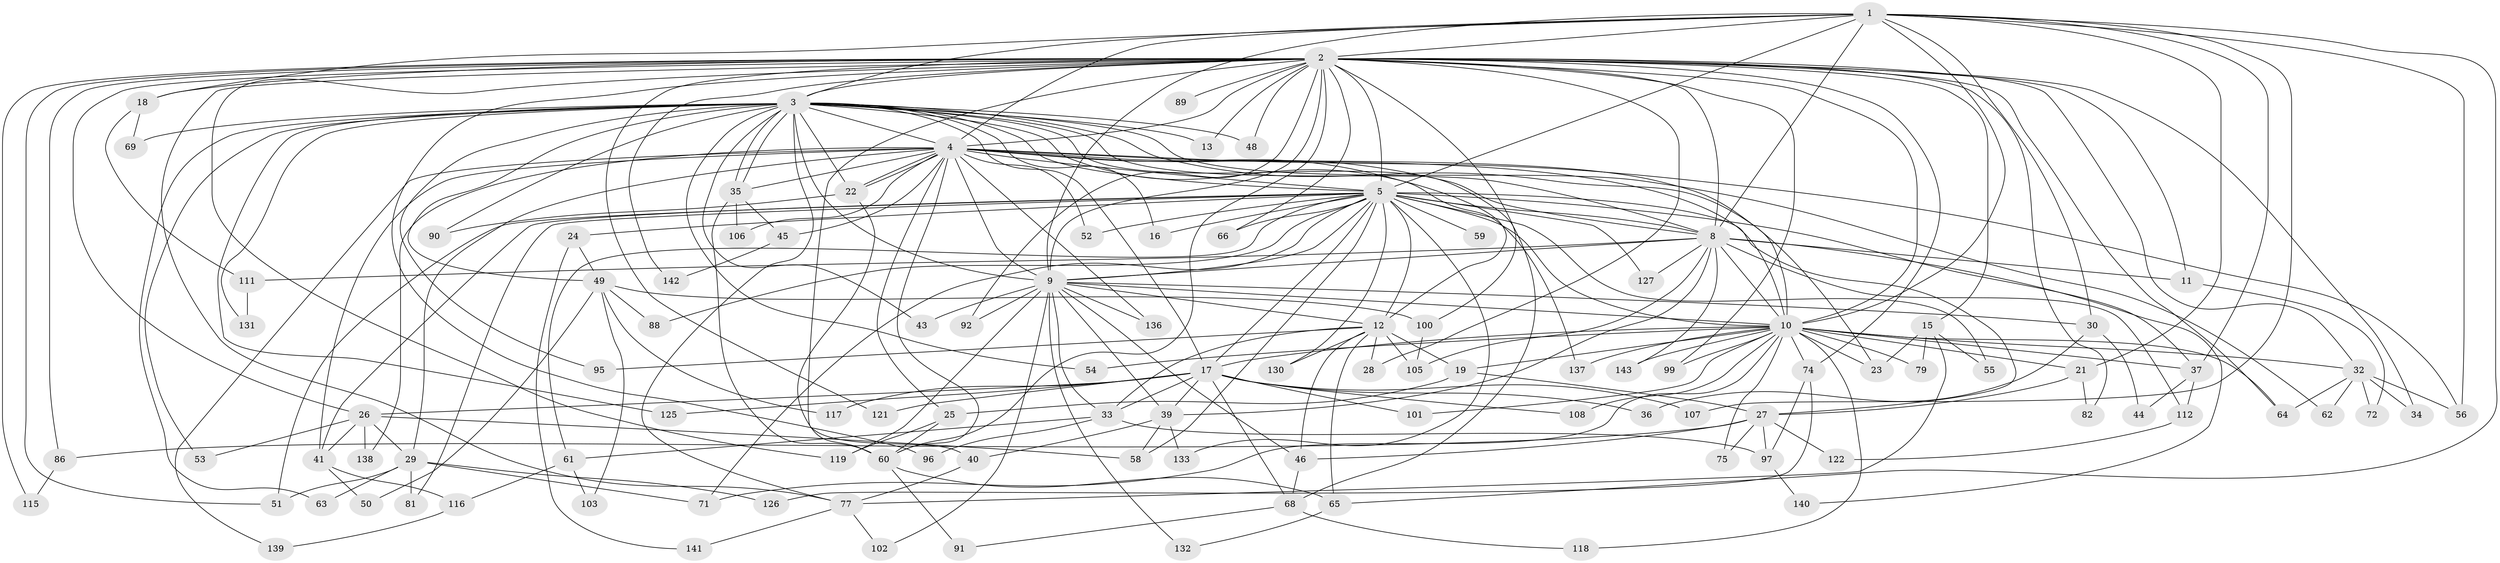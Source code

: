 // Generated by graph-tools (version 1.1) at 2025/23/03/03/25 07:23:41]
// undirected, 109 vertices, 252 edges
graph export_dot {
graph [start="1"]
  node [color=gray90,style=filled];
  1 [super="+20"];
  2 [super="+7"];
  3 [super="+42"];
  4 [super="+113"];
  5 [super="+6"];
  8 [super="+123"];
  9 [super="+47"];
  10 [super="+70"];
  11;
  12 [super="+14"];
  13;
  15 [super="+93"];
  16;
  17 [super="+129"];
  18;
  19;
  21;
  22 [super="+57"];
  23 [super="+73"];
  24;
  25 [super="+134"];
  26 [super="+31"];
  27 [super="+84"];
  28;
  29;
  30;
  32 [super="+94"];
  33 [super="+38"];
  34;
  35 [super="+83"];
  36;
  37 [super="+144"];
  39 [super="+87"];
  40;
  41 [super="+76"];
  43;
  44;
  45;
  46 [super="+85"];
  48;
  49 [super="+124"];
  50;
  51 [super="+98"];
  52;
  53;
  54;
  55;
  56;
  58 [super="+104"];
  59;
  60 [super="+67"];
  61;
  62;
  63;
  64 [super="+110"];
  65 [super="+78"];
  66;
  68 [super="+109"];
  69;
  71 [super="+120"];
  72;
  74 [super="+135"];
  75;
  77 [super="+80"];
  79;
  81;
  82;
  86;
  88;
  89;
  90;
  91;
  92;
  95;
  96;
  97;
  99;
  100;
  101;
  102;
  103;
  105 [super="+114"];
  106;
  107;
  108;
  111;
  112;
  115;
  116;
  117;
  118;
  119 [super="+128"];
  121;
  122;
  125;
  126;
  127;
  130;
  131;
  132;
  133;
  136;
  137;
  138;
  139;
  140;
  141;
  142;
  143;
  1 -- 2 [weight=3];
  1 -- 3;
  1 -- 4;
  1 -- 5 [weight=2];
  1 -- 8;
  1 -- 9;
  1 -- 10;
  1 -- 18;
  1 -- 21;
  1 -- 30;
  1 -- 37;
  1 -- 56;
  1 -- 107;
  1 -- 65;
  2 -- 3 [weight=2];
  2 -- 4 [weight=2];
  2 -- 5 [weight=4];
  2 -- 8 [weight=2];
  2 -- 9 [weight=2];
  2 -- 10 [weight=2];
  2 -- 11;
  2 -- 18;
  2 -- 28;
  2 -- 66;
  2 -- 86;
  2 -- 89 [weight=2];
  2 -- 92;
  2 -- 121;
  2 -- 74;
  2 -- 13;
  2 -- 142;
  2 -- 15;
  2 -- 77;
  2 -- 82;
  2 -- 26 [weight=2];
  2 -- 32;
  2 -- 96;
  2 -- 34;
  2 -- 99;
  2 -- 100;
  2 -- 40;
  2 -- 48;
  2 -- 51;
  2 -- 115;
  2 -- 119;
  2 -- 60;
  2 -- 64;
  3 -- 4;
  3 -- 5 [weight=2];
  3 -- 8;
  3 -- 9 [weight=2];
  3 -- 10;
  3 -- 12;
  3 -- 13;
  3 -- 16;
  3 -- 17 [weight=2];
  3 -- 35;
  3 -- 35;
  3 -- 43;
  3 -- 49 [weight=2];
  3 -- 62;
  3 -- 63;
  3 -- 68;
  3 -- 69;
  3 -- 90;
  3 -- 95;
  3 -- 131;
  3 -- 77;
  3 -- 48;
  3 -- 53;
  3 -- 54;
  3 -- 125;
  3 -- 22;
  4 -- 5 [weight=2];
  4 -- 8;
  4 -- 9;
  4 -- 10;
  4 -- 22;
  4 -- 22;
  4 -- 23;
  4 -- 25;
  4 -- 29;
  4 -- 45;
  4 -- 52;
  4 -- 56;
  4 -- 106;
  4 -- 136;
  4 -- 137;
  4 -- 138;
  4 -- 139;
  4 -- 60;
  4 -- 41;
  4 -- 35;
  5 -- 8 [weight=2];
  5 -- 9 [weight=2];
  5 -- 10 [weight=3];
  5 -- 12;
  5 -- 16;
  5 -- 17;
  5 -- 24 [weight=2];
  5 -- 37;
  5 -- 41;
  5 -- 55;
  5 -- 61;
  5 -- 66;
  5 -- 71;
  5 -- 81;
  5 -- 88;
  5 -- 127;
  5 -- 130;
  5 -- 133;
  5 -- 51;
  5 -- 52;
  5 -- 58;
  5 -- 59;
  5 -- 27;
  8 -- 9;
  8 -- 10 [weight=2];
  8 -- 11;
  8 -- 105;
  8 -- 111;
  8 -- 112;
  8 -- 127;
  8 -- 143;
  8 -- 140;
  8 -- 39;
  9 -- 10;
  9 -- 30;
  9 -- 39;
  9 -- 43;
  9 -- 46;
  9 -- 92;
  9 -- 102;
  9 -- 119;
  9 -- 132;
  9 -- 136;
  9 -- 12;
  9 -- 33;
  10 -- 19;
  10 -- 21;
  10 -- 32;
  10 -- 54;
  10 -- 64;
  10 -- 71;
  10 -- 74;
  10 -- 75;
  10 -- 79;
  10 -- 99;
  10 -- 108;
  10 -- 118;
  10 -- 137;
  10 -- 17;
  10 -- 101;
  10 -- 143;
  10 -- 37;
  10 -- 23;
  11 -- 72;
  12 -- 19;
  12 -- 33;
  12 -- 65;
  12 -- 95;
  12 -- 105;
  12 -- 130;
  12 -- 28;
  12 -- 46;
  15 -- 23;
  15 -- 55;
  15 -- 79;
  15 -- 77;
  17 -- 26;
  17 -- 33;
  17 -- 36;
  17 -- 39;
  17 -- 68;
  17 -- 101;
  17 -- 107;
  17 -- 108;
  17 -- 117;
  17 -- 121;
  17 -- 125;
  18 -- 69;
  18 -- 111;
  19 -- 25;
  19 -- 27;
  21 -- 27;
  21 -- 82;
  22 -- 90;
  22 -- 60;
  24 -- 49;
  24 -- 141;
  25 -- 60;
  25 -- 119;
  26 -- 29;
  26 -- 138;
  26 -- 58;
  26 -- 53;
  26 -- 41;
  27 -- 46;
  27 -- 75;
  27 -- 86;
  27 -- 97;
  27 -- 122;
  29 -- 51;
  29 -- 63;
  29 -- 81;
  29 -- 126;
  29 -- 71;
  30 -- 36;
  30 -- 44;
  32 -- 34;
  32 -- 62;
  32 -- 64;
  32 -- 72;
  32 -- 56;
  33 -- 96;
  33 -- 97;
  33 -- 61;
  35 -- 45;
  35 -- 106;
  35 -- 60;
  37 -- 44;
  37 -- 112;
  39 -- 40;
  39 -- 133;
  39 -- 58;
  40 -- 77;
  41 -- 50;
  41 -- 116;
  45 -- 142;
  46 -- 68;
  49 -- 50;
  49 -- 88;
  49 -- 100;
  49 -- 103;
  49 -- 117;
  60 -- 65;
  60 -- 91;
  61 -- 103;
  61 -- 116;
  65 -- 132;
  68 -- 91;
  68 -- 118;
  74 -- 126;
  74 -- 97;
  77 -- 102;
  77 -- 141;
  86 -- 115;
  97 -- 140;
  100 -- 105;
  111 -- 131;
  112 -- 122;
  116 -- 139;
}
